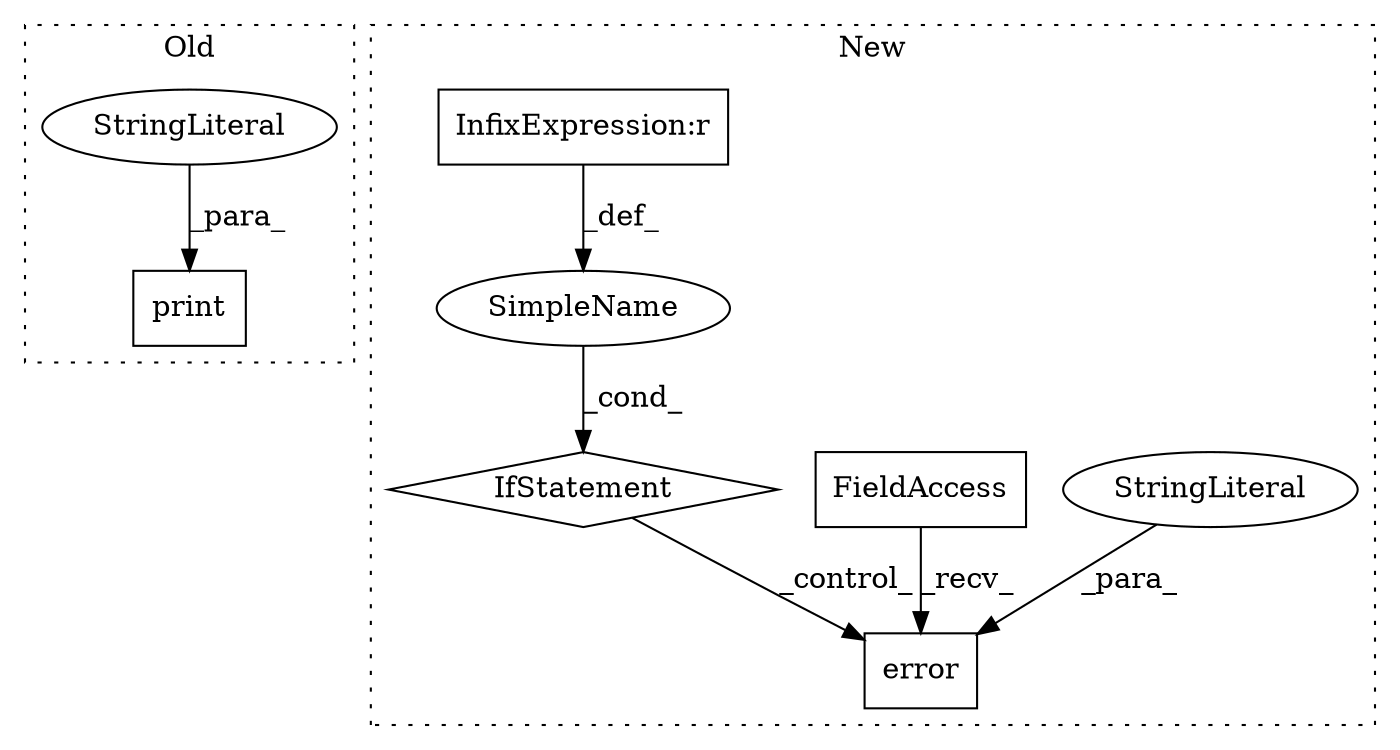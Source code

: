 digraph G {
subgraph cluster0 {
1 [label="print" a="32" s="3167,3219" l="6,1" shape="box"];
4 [label="StringLiteral" a="45" s="3173" l="46" shape="ellipse"];
label = "Old";
style="dotted";
}
subgraph cluster1 {
2 [label="error" a="32" s="9431,9521" l="6,1" shape="box"];
3 [label="StringLiteral" a="45" s="9437" l="84" shape="ellipse"];
5 [label="FieldAccess" a="22" s="9419" l="11" shape="box"];
6 [label="IfStatement" a="25" s="9330,9350" l="4,2" shape="diamond"];
7 [label="SimpleName" a="42" s="" l="" shape="ellipse"];
8 [label="InfixExpression:r" a="27" s="9342" l="4" shape="box"];
label = "New";
style="dotted";
}
3 -> 2 [label="_para_"];
4 -> 1 [label="_para_"];
5 -> 2 [label="_recv_"];
6 -> 2 [label="_control_"];
7 -> 6 [label="_cond_"];
8 -> 7 [label="_def_"];
}